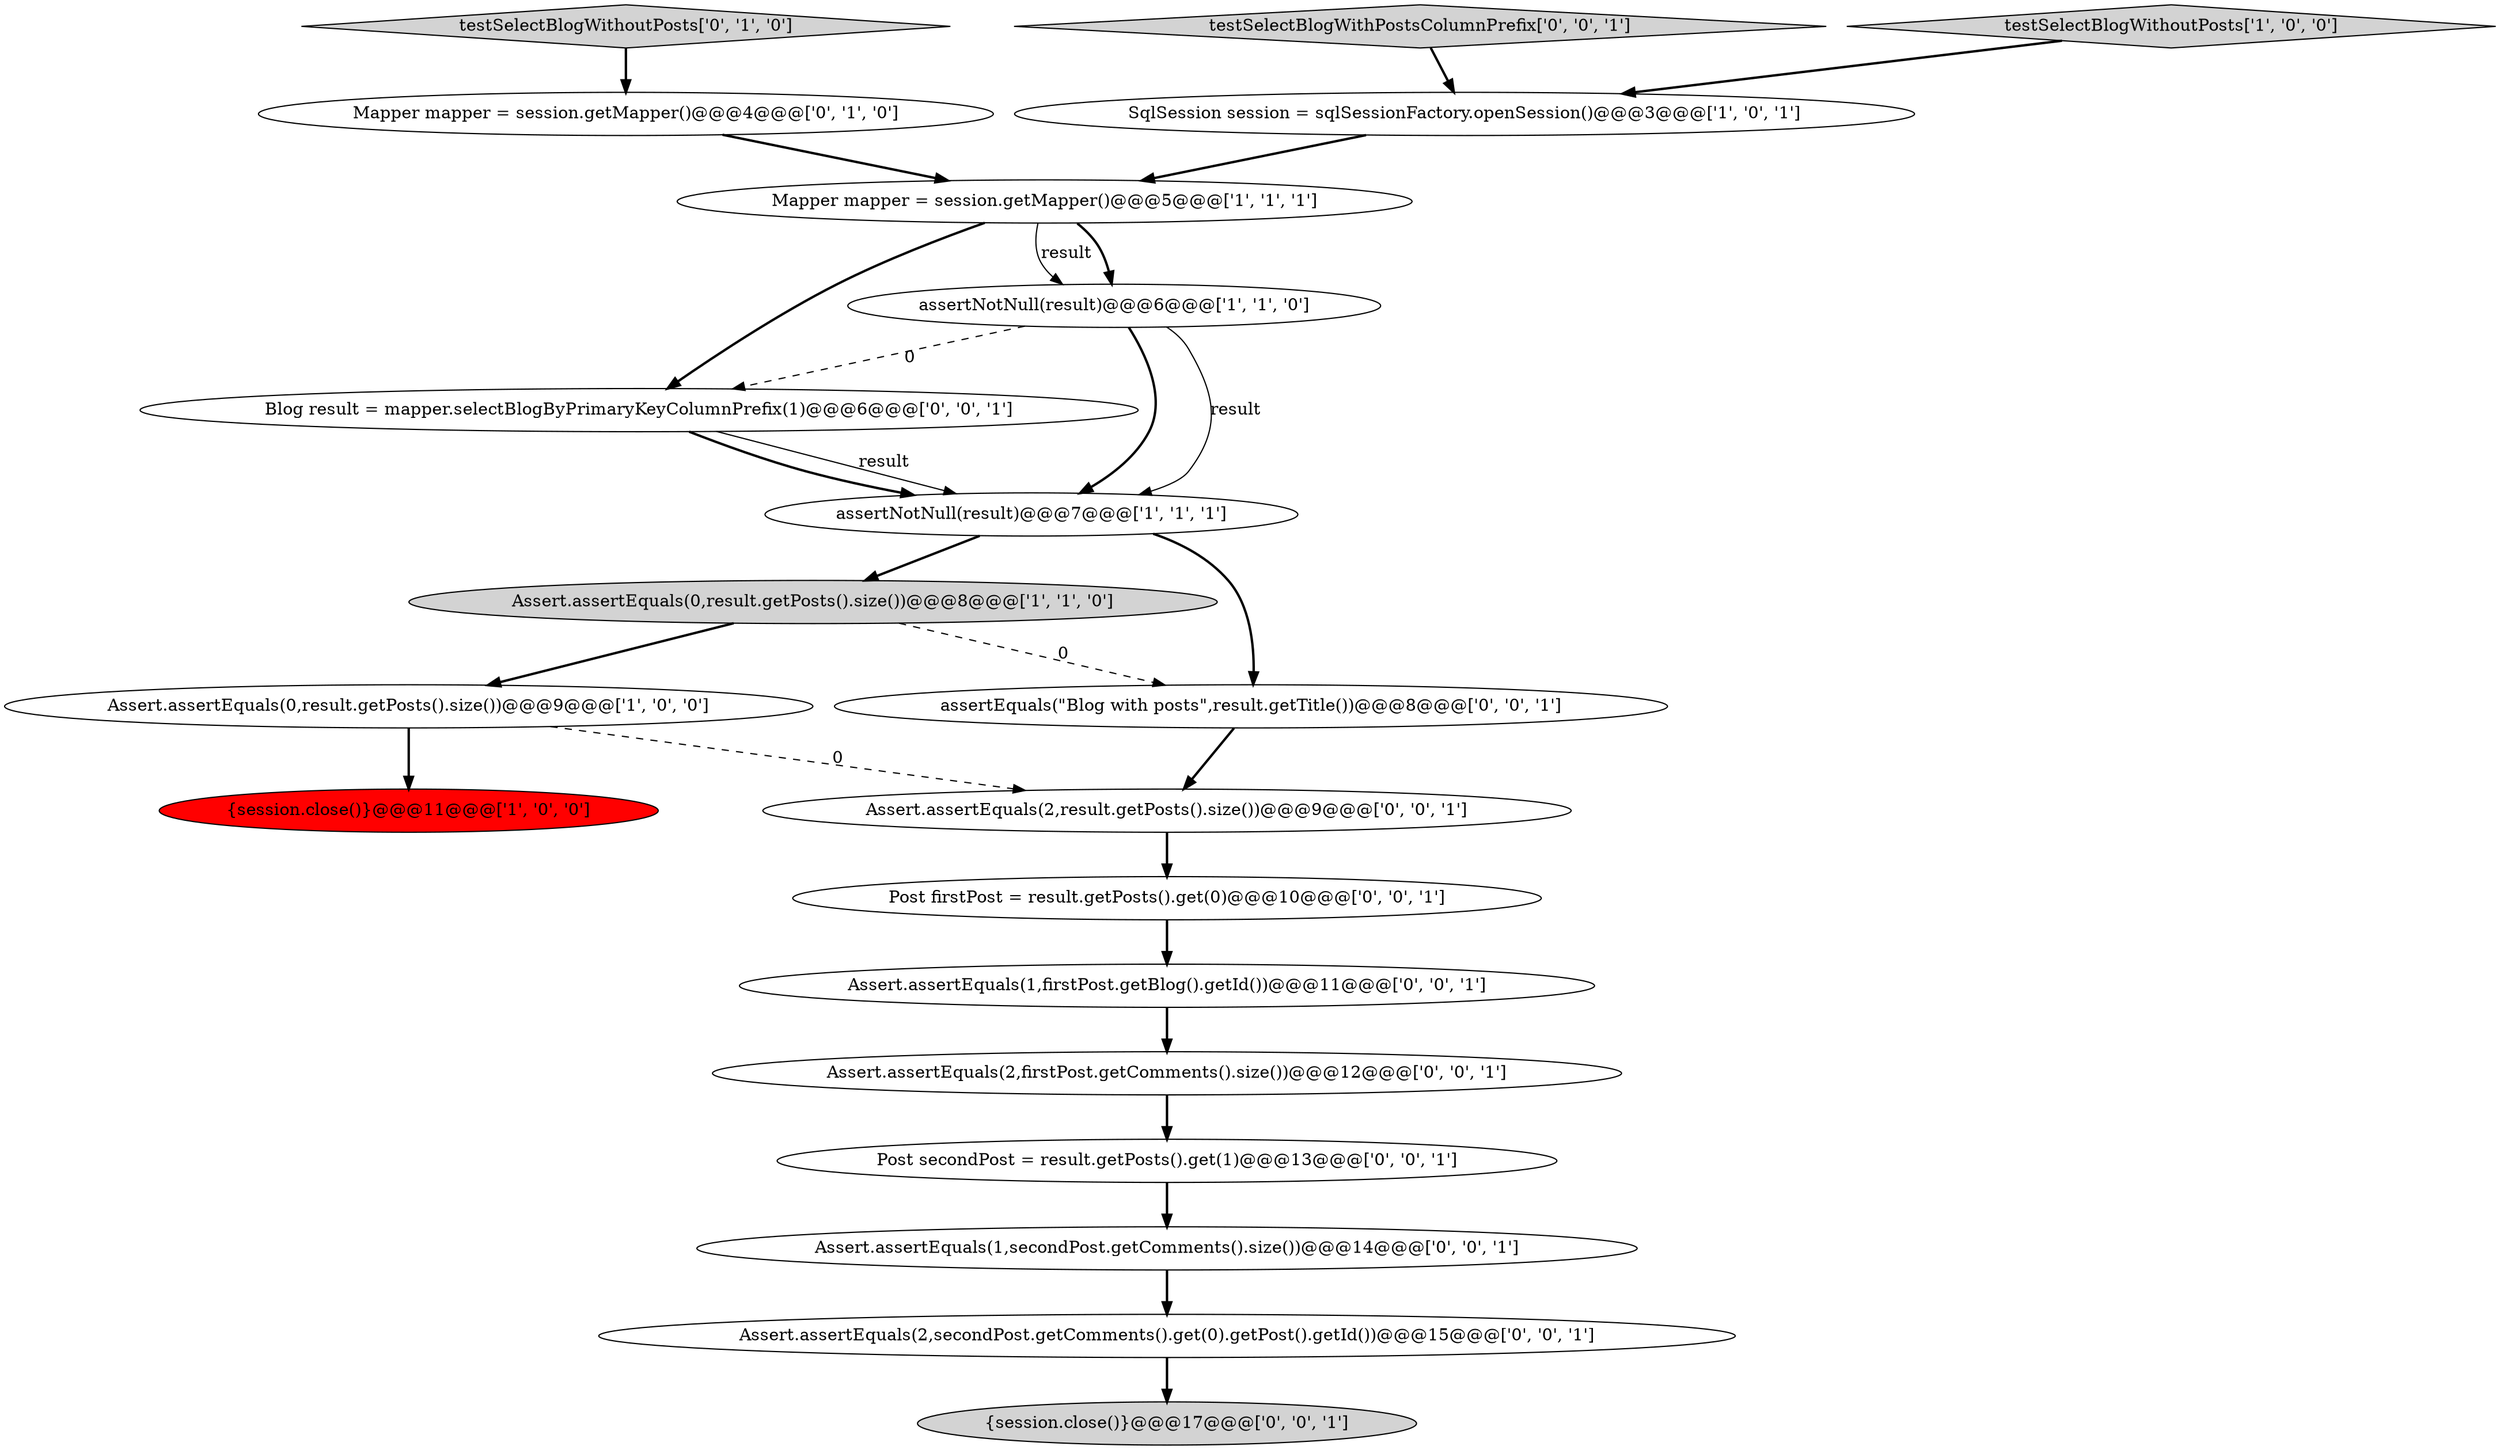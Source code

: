 digraph {
1 [style = filled, label = "Assert.assertEquals(0,result.getPosts().size())@@@9@@@['1', '0', '0']", fillcolor = white, shape = ellipse image = "AAA0AAABBB1BBB"];
6 [style = filled, label = "testSelectBlogWithoutPosts['1', '0', '0']", fillcolor = lightgray, shape = diamond image = "AAA0AAABBB1BBB"];
18 [style = filled, label = "testSelectBlogWithPostsColumnPrefix['0', '0', '1']", fillcolor = lightgray, shape = diamond image = "AAA0AAABBB3BBB"];
7 [style = filled, label = "Assert.assertEquals(0,result.getPosts().size())@@@8@@@['1', '1', '0']", fillcolor = lightgray, shape = ellipse image = "AAA0AAABBB1BBB"];
20 [style = filled, label = "assertEquals(\"Blog with posts\",result.getTitle())@@@8@@@['0', '0', '1']", fillcolor = white, shape = ellipse image = "AAA0AAABBB3BBB"];
16 [style = filled, label = "Blog result = mapper.selectBlogByPrimaryKeyColumnPrefix(1)@@@6@@@['0', '0', '1']", fillcolor = white, shape = ellipse image = "AAA0AAABBB3BBB"];
5 [style = filled, label = "assertNotNull(result)@@@7@@@['1', '1', '1']", fillcolor = white, shape = ellipse image = "AAA0AAABBB1BBB"];
19 [style = filled, label = "Assert.assertEquals(1,secondPost.getComments().size())@@@14@@@['0', '0', '1']", fillcolor = white, shape = ellipse image = "AAA0AAABBB3BBB"];
4 [style = filled, label = "assertNotNull(result)@@@6@@@['1', '1', '0']", fillcolor = white, shape = ellipse image = "AAA0AAABBB1BBB"];
15 [style = filled, label = "Assert.assertEquals(1,firstPost.getBlog().getId())@@@11@@@['0', '0', '1']", fillcolor = white, shape = ellipse image = "AAA0AAABBB3BBB"];
14 [style = filled, label = "Assert.assertEquals(2,secondPost.getComments().get(0).getPost().getId())@@@15@@@['0', '0', '1']", fillcolor = white, shape = ellipse image = "AAA0AAABBB3BBB"];
0 [style = filled, label = "Mapper mapper = session.getMapper()@@@5@@@['1', '1', '1']", fillcolor = white, shape = ellipse image = "AAA0AAABBB1BBB"];
8 [style = filled, label = "testSelectBlogWithoutPosts['0', '1', '0']", fillcolor = lightgray, shape = diamond image = "AAA0AAABBB2BBB"];
10 [style = filled, label = "{session.close()}@@@17@@@['0', '0', '1']", fillcolor = lightgray, shape = ellipse image = "AAA0AAABBB3BBB"];
13 [style = filled, label = "Post secondPost = result.getPosts().get(1)@@@13@@@['0', '0', '1']", fillcolor = white, shape = ellipse image = "AAA0AAABBB3BBB"];
17 [style = filled, label = "Assert.assertEquals(2,firstPost.getComments().size())@@@12@@@['0', '0', '1']", fillcolor = white, shape = ellipse image = "AAA0AAABBB3BBB"];
9 [style = filled, label = "Mapper mapper = session.getMapper()@@@4@@@['0', '1', '0']", fillcolor = white, shape = ellipse image = "AAA0AAABBB2BBB"];
2 [style = filled, label = "SqlSession session = sqlSessionFactory.openSession()@@@3@@@['1', '0', '1']", fillcolor = white, shape = ellipse image = "AAA0AAABBB1BBB"];
12 [style = filled, label = "Post firstPost = result.getPosts().get(0)@@@10@@@['0', '0', '1']", fillcolor = white, shape = ellipse image = "AAA0AAABBB3BBB"];
11 [style = filled, label = "Assert.assertEquals(2,result.getPosts().size())@@@9@@@['0', '0', '1']", fillcolor = white, shape = ellipse image = "AAA0AAABBB3BBB"];
3 [style = filled, label = "{session.close()}@@@11@@@['1', '0', '0']", fillcolor = red, shape = ellipse image = "AAA1AAABBB1BBB"];
0->16 [style = bold, label=""];
7->1 [style = bold, label=""];
4->16 [style = dashed, label="0"];
9->0 [style = bold, label=""];
5->20 [style = bold, label=""];
12->15 [style = bold, label=""];
1->3 [style = bold, label=""];
14->10 [style = bold, label=""];
7->20 [style = dashed, label="0"];
11->12 [style = bold, label=""];
18->2 [style = bold, label=""];
6->2 [style = bold, label=""];
15->17 [style = bold, label=""];
13->19 [style = bold, label=""];
2->0 [style = bold, label=""];
19->14 [style = bold, label=""];
4->5 [style = solid, label="result"];
0->4 [style = bold, label=""];
1->11 [style = dashed, label="0"];
8->9 [style = bold, label=""];
16->5 [style = solid, label="result"];
16->5 [style = bold, label=""];
5->7 [style = bold, label=""];
0->4 [style = solid, label="result"];
17->13 [style = bold, label=""];
4->5 [style = bold, label=""];
20->11 [style = bold, label=""];
}
